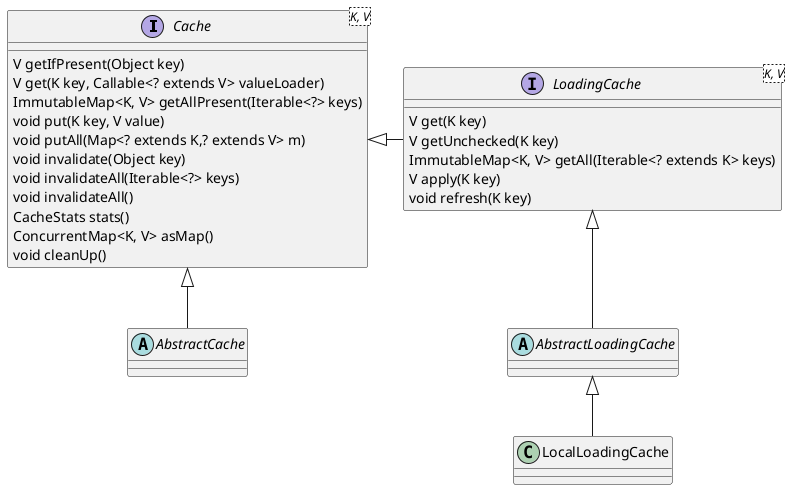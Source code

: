 @startuml

interface Cache<K, V> {
    V getIfPresent(Object key)
    V get(K key, Callable<? extends V> valueLoader)
    ImmutableMap<K, V> getAllPresent(Iterable<?> keys)
    void put(K key, V value)
    void putAll(Map<? extends K,? extends V> m)
    void invalidate(Object key)
    void invalidateAll(Iterable<?> keys)
    void invalidateAll()
    CacheStats stats()
    ConcurrentMap<K, V> asMap()
    void cleanUp()
}

interface LoadingCache<K, V> {
    V get(K key)
    V getUnchecked(K key)
    ImmutableMap<K, V> getAll(Iterable<? extends K> keys)
    V apply(K key)
    void refresh(K key)
}

abstract class AbstractCache {
}

abstract class AbstractLoadingCache {
}

class LocalLoadingCache {
}


Cache <|-right- LoadingCache
Cache <|-- AbstractCache
LoadingCache <|-- AbstractLoadingCache
AbstractLoadingCache <|-- LocalLoadingCache

@enduml